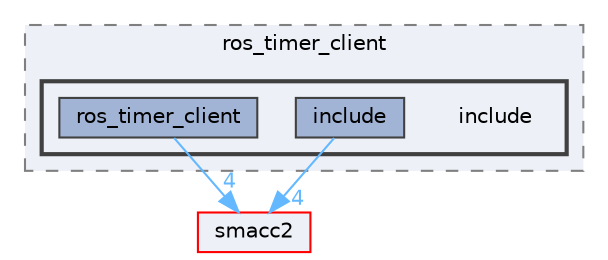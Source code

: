 digraph "smacc2_client_library/ros_timer_client/include"
{
 // LATEX_PDF_SIZE
  bgcolor="transparent";
  edge [fontname=Helvetica,fontsize=10,labelfontname=Helvetica,labelfontsize=10];
  node [fontname=Helvetica,fontsize=10,shape=box,height=0.2,width=0.4];
  compound=true
  subgraph clusterdir_25affcc8d871533d236b11a0d5f2ef24 {
    graph [ bgcolor="#edf0f7", pencolor="grey50", label="ros_timer_client", fontname=Helvetica,fontsize=10 style="filled,dashed", URL="dir_25affcc8d871533d236b11a0d5f2ef24.html",tooltip=""]
  subgraph clusterdir_b7d14d01681d1badf1227a10ba8b183e {
    graph [ bgcolor="#edf0f7", pencolor="grey25", label="", fontname=Helvetica,fontsize=10 style="filled,bold", URL="dir_b7d14d01681d1badf1227a10ba8b183e.html",tooltip=""]
    dir_b7d14d01681d1badf1227a10ba8b183e [shape=plaintext, label="include"];
  dir_3068681004b22bbd00e736b92fb36ff5 [label="include", fillcolor="#a2b4d6", color="grey25", style="filled", URL="dir_3068681004b22bbd00e736b92fb36ff5.html",tooltip=""];
  dir_58fdafb5e5c728a8790a330ab61db945 [label="ros_timer_client", fillcolor="#a2b4d6", color="grey25", style="filled", URL="dir_58fdafb5e5c728a8790a330ab61db945.html",tooltip=""];
  }
  }
  dir_ce4c19d6108cf5285f3105ec9cd73bf1 [label="smacc2", fillcolor="#edf0f7", color="red", style="filled", URL="dir_ce4c19d6108cf5285f3105ec9cd73bf1.html",tooltip=""];
  dir_3068681004b22bbd00e736b92fb36ff5->dir_ce4c19d6108cf5285f3105ec9cd73bf1 [headlabel="4", labeldistance=1.5 headhref="dir_000023_000043.html" color="steelblue1" fontcolor="steelblue1"];
  dir_58fdafb5e5c728a8790a330ab61db945->dir_ce4c19d6108cf5285f3105ec9cd73bf1 [headlabel="4", labeldistance=1.5 headhref="dir_000041_000043.html" color="steelblue1" fontcolor="steelblue1"];
}
